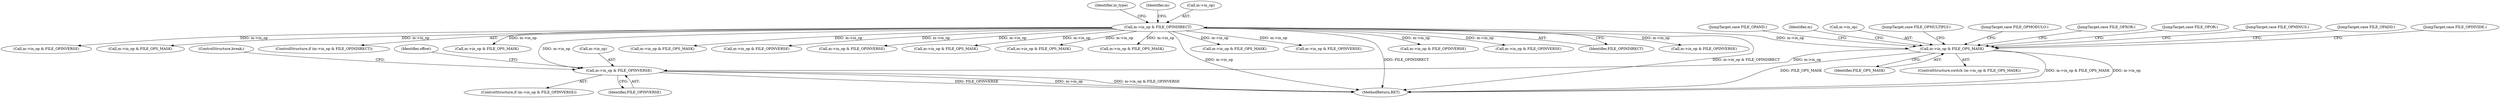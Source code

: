 digraph "0_file_6f737ddfadb596d7d4a993f7ed2141ffd664a81c@pointer" {
"1000436" [label="(Call,m->in_op & FILE_OPS_MASK)"];
"1000224" [label="(Call,m->in_op & FILE_OPINDIRECT)"];
"1000521" [label="(Call,m->in_op & FILE_OPINVERSE)"];
"1000624" [label="(Call,m->in_op & FILE_OPINVERSE)"];
"1000228" [label="(Identifier,FILE_OPINDIRECT)"];
"1000417" [label="(Identifier,in_type)"];
"1001298" [label="(Call,m->in_op & FILE_OPINVERSE)"];
"1001073" [label="(Call,m->in_op & FILE_OPINVERSE)"];
"1000436" [label="(Call,m->in_op & FILE_OPS_MASK)"];
"1000660" [label="(Call,m->in_op & FILE_OPS_MASK)"];
"1000520" [label="(ControlStructure,if (m->in_op & FILE_OPINVERSE))"];
"1000478" [label="(JumpTarget,case FILE_OPMINUS:)"];
"1000440" [label="(Identifier,FILE_OPS_MASK)"];
"1000223" [label="(ControlStructure,if (m->in_op & FILE_OPINDIRECT))"];
"1000527" [label="(Identifier,offset)"];
"1000233" [label="(Identifier,m)"];
"1000525" [label="(Identifier,FILE_OPINVERSE)"];
"1000886" [label="(Call,m->in_op & FILE_OPS_MASK)"];
"1000469" [label="(JumpTarget,case FILE_OPADD:)"];
"1000496" [label="(JumpTarget,case FILE_OPDIVIDE:)"];
"1000522" [label="(Call,m->in_op)"];
"1000442" [label="(JumpTarget,case FILE_OPAND:)"];
"1000557" [label="(Call,m->in_op & FILE_OPS_MASK)"];
"1000953" [label="(Call,m->in_op & FILE_OPINVERSE)"];
"1001192" [label="(Call,m->in_op & FILE_OPINVERSE)"];
"1000523" [label="(Identifier,m)"];
"1001006" [label="(Call,m->in_op & FILE_OPS_MASK)"];
"1000225" [label="(Call,m->in_op)"];
"1000437" [label="(Call,m->in_op)"];
"1000748" [label="(Call,m->in_op & FILE_OPS_MASK)"];
"1001213" [label="(Call,m->in_op & FILE_OPS_MASK)"];
"1000521" [label="(Call,m->in_op & FILE_OPINVERSE)"];
"1001125" [label="(Call,m->in_op & FILE_OPS_MASK)"];
"1000224" [label="(Call,m->in_op & FILE_OPINDIRECT)"];
"1000487" [label="(JumpTarget,case FILE_OPMULTIPLY:)"];
"1000505" [label="(JumpTarget,case FILE_OPMODULO:)"];
"1000727" [label="(Call,m->in_op & FILE_OPINVERSE)"];
"1000460" [label="(JumpTarget,case FILE_OPXOR:)"];
"1000451" [label="(JumpTarget,case FILE_OPOR:)"];
"1000435" [label="(ControlStructure,switch (m->in_op & FILE_OPS_MASK))"];
"1000833" [label="(Call,m->in_op & FILE_OPINVERSE)"];
"1000529" [label="(ControlStructure,break;)"];
"1001777" [label="(MethodReturn,RET)"];
"1000436" -> "1000435"  [label="AST: "];
"1000436" -> "1000440"  [label="CFG: "];
"1000437" -> "1000436"  [label="AST: "];
"1000440" -> "1000436"  [label="AST: "];
"1000442" -> "1000436"  [label="CFG: "];
"1000451" -> "1000436"  [label="CFG: "];
"1000460" -> "1000436"  [label="CFG: "];
"1000469" -> "1000436"  [label="CFG: "];
"1000478" -> "1000436"  [label="CFG: "];
"1000487" -> "1000436"  [label="CFG: "];
"1000496" -> "1000436"  [label="CFG: "];
"1000505" -> "1000436"  [label="CFG: "];
"1000523" -> "1000436"  [label="CFG: "];
"1000436" -> "1001777"  [label="DDG: m->in_op & FILE_OPS_MASK"];
"1000436" -> "1001777"  [label="DDG: m->in_op"];
"1000436" -> "1001777"  [label="DDG: FILE_OPS_MASK"];
"1000224" -> "1000436"  [label="DDG: m->in_op"];
"1000436" -> "1000521"  [label="DDG: m->in_op"];
"1000224" -> "1000223"  [label="AST: "];
"1000224" -> "1000228"  [label="CFG: "];
"1000225" -> "1000224"  [label="AST: "];
"1000228" -> "1000224"  [label="AST: "];
"1000233" -> "1000224"  [label="CFG: "];
"1000417" -> "1000224"  [label="CFG: "];
"1000224" -> "1001777"  [label="DDG: m->in_op"];
"1000224" -> "1001777"  [label="DDG: FILE_OPINDIRECT"];
"1000224" -> "1001777"  [label="DDG: m->in_op & FILE_OPINDIRECT"];
"1000224" -> "1000521"  [label="DDG: m->in_op"];
"1000224" -> "1000557"  [label="DDG: m->in_op"];
"1000224" -> "1000624"  [label="DDG: m->in_op"];
"1000224" -> "1000660"  [label="DDG: m->in_op"];
"1000224" -> "1000727"  [label="DDG: m->in_op"];
"1000224" -> "1000748"  [label="DDG: m->in_op"];
"1000224" -> "1000833"  [label="DDG: m->in_op"];
"1000224" -> "1000886"  [label="DDG: m->in_op"];
"1000224" -> "1000953"  [label="DDG: m->in_op"];
"1000224" -> "1001006"  [label="DDG: m->in_op"];
"1000224" -> "1001073"  [label="DDG: m->in_op"];
"1000224" -> "1001125"  [label="DDG: m->in_op"];
"1000224" -> "1001192"  [label="DDG: m->in_op"];
"1000224" -> "1001213"  [label="DDG: m->in_op"];
"1000224" -> "1001298"  [label="DDG: m->in_op"];
"1000521" -> "1000520"  [label="AST: "];
"1000521" -> "1000525"  [label="CFG: "];
"1000522" -> "1000521"  [label="AST: "];
"1000525" -> "1000521"  [label="AST: "];
"1000527" -> "1000521"  [label="CFG: "];
"1000529" -> "1000521"  [label="CFG: "];
"1000521" -> "1001777"  [label="DDG: FILE_OPINVERSE"];
"1000521" -> "1001777"  [label="DDG: m->in_op"];
"1000521" -> "1001777"  [label="DDG: m->in_op & FILE_OPINVERSE"];
}
